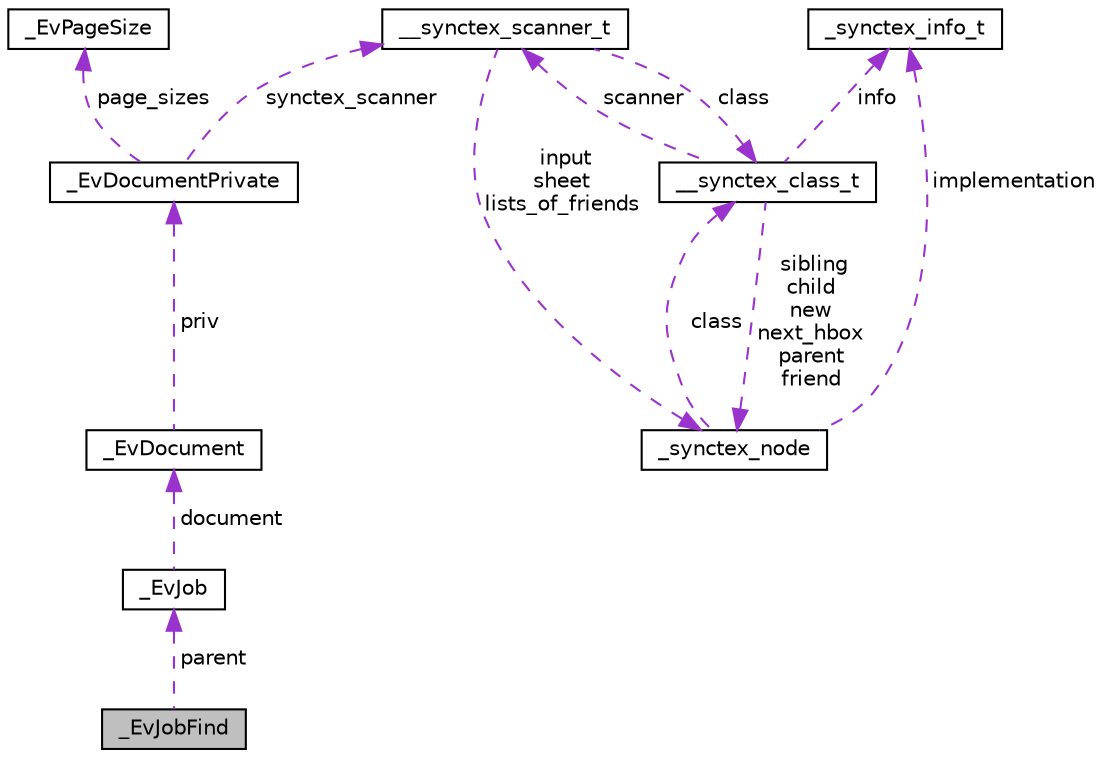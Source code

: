digraph "_EvJobFind"
{
  edge [fontname="Helvetica",fontsize="10",labelfontname="Helvetica",labelfontsize="10"];
  node [fontname="Helvetica",fontsize="10",shape=record];
  Node1 [label="_EvJobFind",height=0.2,width=0.4,color="black", fillcolor="grey75", style="filled" fontcolor="black"];
  Node2 -> Node1 [dir="back",color="darkorchid3",fontsize="10",style="dashed",label=" parent" ,fontname="Helvetica"];
  Node2 [label="_EvJob",height=0.2,width=0.4,color="black", fillcolor="white", style="filled",URL="$df/d84/struct__EvJob.html"];
  Node3 -> Node2 [dir="back",color="darkorchid3",fontsize="10",style="dashed",label=" document" ,fontname="Helvetica"];
  Node3 [label="_EvDocument",height=0.2,width=0.4,color="black", fillcolor="white", style="filled",URL="$db/d02/struct__EvDocument.html"];
  Node4 -> Node3 [dir="back",color="darkorchid3",fontsize="10",style="dashed",label=" priv" ,fontname="Helvetica"];
  Node4 [label="_EvDocumentPrivate",height=0.2,width=0.4,color="black", fillcolor="white", style="filled",URL="$d6/da7/struct__EvDocumentPrivate.html"];
  Node5 -> Node4 [dir="back",color="darkorchid3",fontsize="10",style="dashed",label=" page_sizes" ,fontname="Helvetica"];
  Node5 [label="_EvPageSize",height=0.2,width=0.4,color="black", fillcolor="white", style="filled",URL="$d8/dec/struct__EvPageSize.html"];
  Node6 -> Node4 [dir="back",color="darkorchid3",fontsize="10",style="dashed",label=" synctex_scanner" ,fontname="Helvetica"];
  Node6 [label="__synctex_scanner_t",height=0.2,width=0.4,color="black", fillcolor="white", style="filled",URL="$d6/ddd/struct____synctex__scanner__t.html"];
  Node7 -> Node6 [dir="back",color="darkorchid3",fontsize="10",style="dashed",label=" input\nsheet\nlists_of_friends" ,fontname="Helvetica"];
  Node7 [label="_synctex_node",height=0.2,width=0.4,color="black", fillcolor="white", style="filled",URL="$dd/d4f/struct__synctex__node.html"];
  Node8 -> Node7 [dir="back",color="darkorchid3",fontsize="10",style="dashed",label=" implementation" ,fontname="Helvetica"];
  Node8 [label="_synctex_info_t",height=0.2,width=0.4,color="black", fillcolor="white", style="filled",URL="$d2/da8/union__synctex__info__t.html"];
  Node9 -> Node7 [dir="back",color="darkorchid3",fontsize="10",style="dashed",label=" class" ,fontname="Helvetica"];
  Node9 [label="__synctex_class_t",height=0.2,width=0.4,color="black", fillcolor="white", style="filled",URL="$d2/dd6/struct____synctex__class__t.html"];
  Node7 -> Node9 [dir="back",color="darkorchid3",fontsize="10",style="dashed",label=" sibling\nchild\nnew\nnext_hbox\nparent\nfriend" ,fontname="Helvetica"];
  Node8 -> Node9 [dir="back",color="darkorchid3",fontsize="10",style="dashed",label=" info" ,fontname="Helvetica"];
  Node6 -> Node9 [dir="back",color="darkorchid3",fontsize="10",style="dashed",label=" scanner" ,fontname="Helvetica"];
  Node9 -> Node6 [dir="back",color="darkorchid3",fontsize="10",style="dashed",label=" class" ,fontname="Helvetica"];
}

